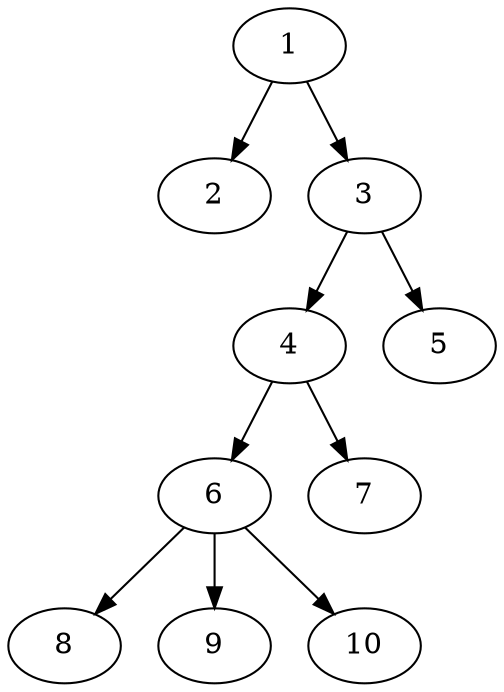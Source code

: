strict digraph  {
	1	 [cost=0,
		heuristic=None,
		state="(0, 1)",
		total_cost=None];
	2	 [action=LEFT,
		cost=1,
		heuristic=3.60555127546,
		state="(0, 0)",
		total_cost=4.60555127546];
	1 -> 2;
	3	 [action=RIGHT,
		cost=1,
		heuristic=3.0,
		state="(0, 2)",
		total_cost=4.0];
	1 -> 3;
	4	 [action=DOWN,
		cost=2,
		heuristic=2.0,
		state="(1, 2)",
		total_cost=4.0];
	3 -> 4;
	5	 [action=RIGHT,
		cost=2,
		heuristic=3.16227766017,
		state="(0, 3)",
		total_cost=5.16227766017];
	3 -> 5;
	6	 [action=DOWN,
		cost=3,
		heuristic=1.0,
		state="(2, 2)",
		total_cost=4.0];
	4 -> 6;
	7	 [action=RIGHT,
		cost=3,
		heuristic=2.2360679775,
		state="(1, 3)",
		total_cost=5.2360679775];
	4 -> 7;
	8	 [action=DOWN,
		cost=4,
		heuristic=0.0,
		state="(3, 2)",
		total_cost=4.0];
	6 -> 8;
	9	 [action=LEFT,
		cost=4,
		heuristic=1.41421356237,
		state="(2, 1)",
		total_cost=5.41421356237];
	6 -> 9;
	10	 [action=RIGHT,
		cost=4,
		heuristic=1.41421356237,
		state="(2, 3)",
		total_cost=5.41421356237];
	6 -> 10;
}
